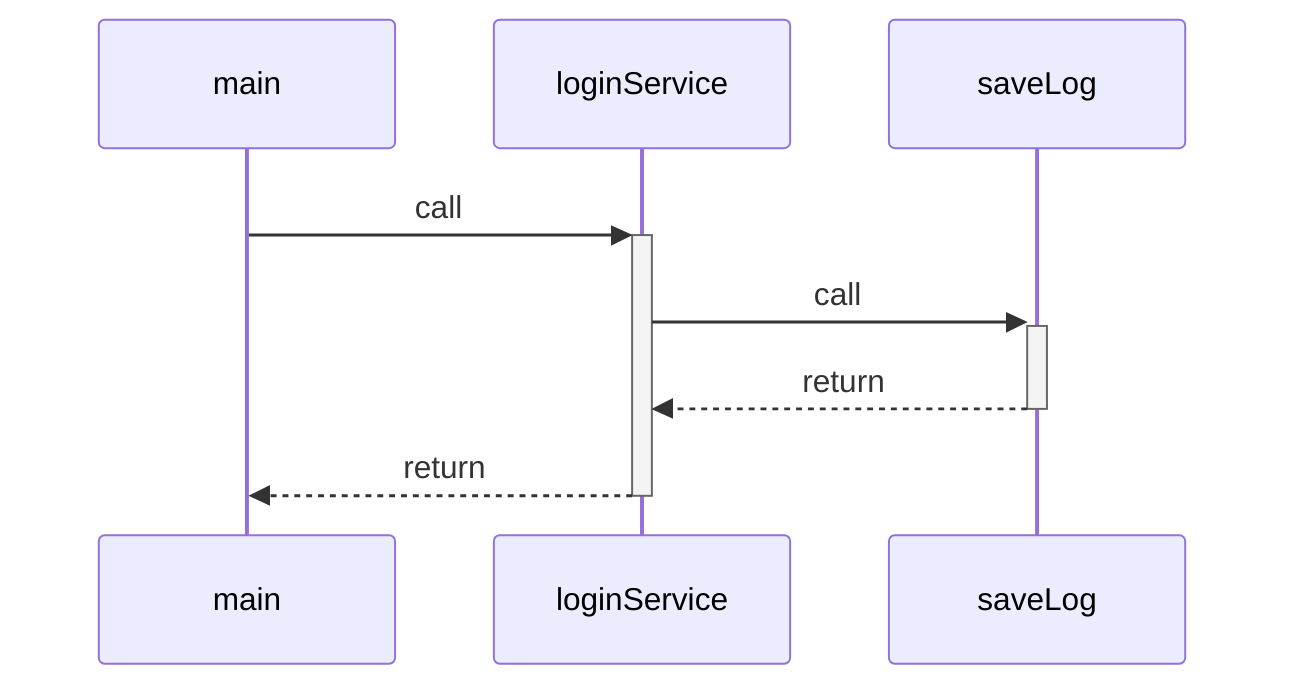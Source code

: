 sequenceDiagram
  main->>+loginService: call
  loginService->>+saveLog: call
  saveLog-->>-loginService: return
  loginService-->>-main: return
